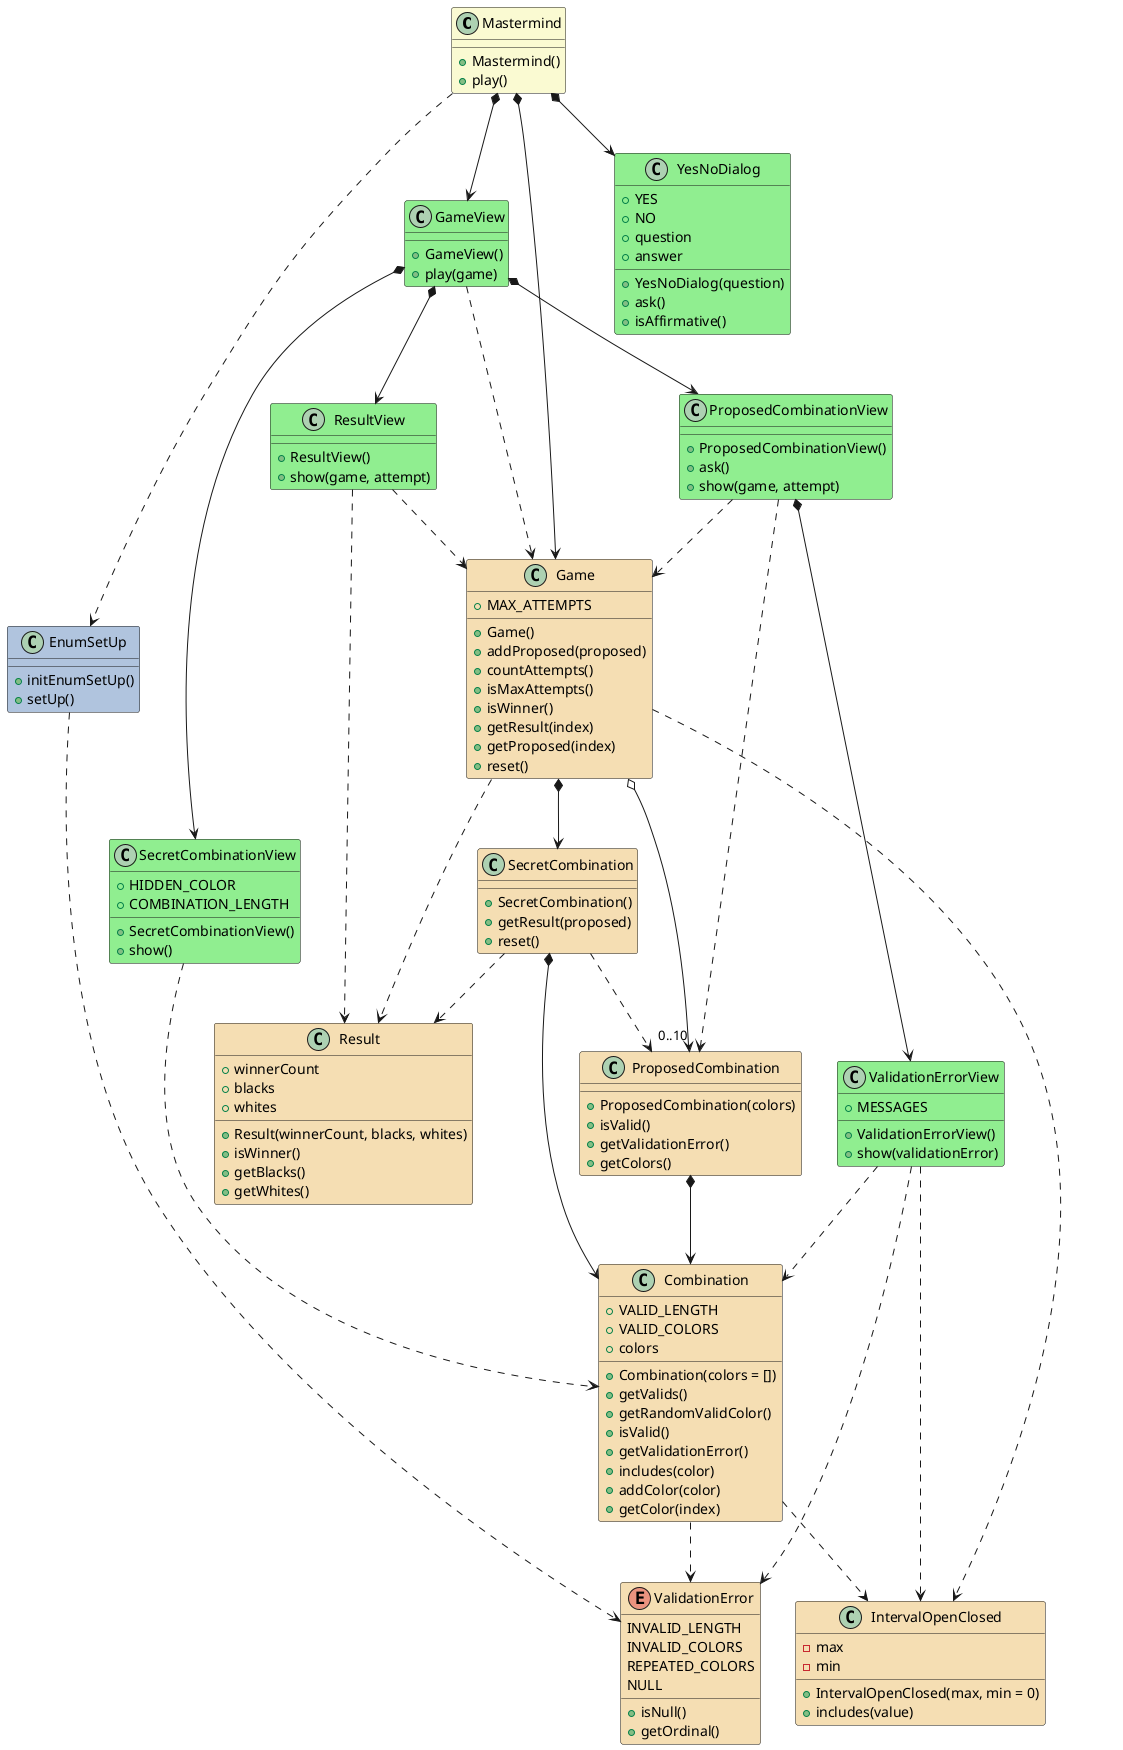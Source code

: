 @startuml analysis

class Mastermind #LightGoldenRodYellow {  

    + Mastermind()
    + play()    
}
Mastermind *--> GameView
Mastermind *--> YesNoDialog
Mastermind *--> Game
Mastermind ..> EnumSetUp

class GameView #LightGreen {

    + GameView()
    + play(game)
}
GameView *--> SecretCombinationView
GameView *--> ProposedCombinationView
GameView *--> ResultView
GameView ..> Game


class SecretCombinationView #LightGreen {
    + HIDDEN_COLOR
    + COMBINATION_LENGTH
    
    + SecretCombinationView()
    + show()
}
SecretCombinationView ..> Combination

class ProposedCombinationView #LightGreen {
    
    + ProposedCombinationView()
    + ask()
    + show(game, attempt)
}
ProposedCombinationView *--> ValidationErrorView
ProposedCombinationView ..> Game
ProposedCombinationView ..> ProposedCombination

class ValidationErrorView #LightGreen {

    + MESSAGES
    
    + ValidationErrorView()
    + show(validationError)
}
ValidationErrorView ..> ValidationError
ValidationErrorView ..> Combination
ValidationErrorView ..> IntervalOpenClosed

class ResultView #LightGreen {
    
    + ResultView()
    + show(game, attempt)
}
ResultView ..> Game
ResultView ..> Result

class Game #Wheat{
    + MAX_ATTEMPTS

    + Game()
    + addProposed(proposed)
    + countAttempts()  
    + isMaxAttempts()  
    + isWinner()      
    + getResult(index)
    + getProposed(index)        
    + reset()    
}
Game *--> SecretCombination
Game o--> "0..10" ProposedCombination
Game .down.> Result
Game ..> IntervalOpenClosed

class SecretCombination #Wheat{
    
    + SecretCombination()    
    + getResult(proposed)      
    + reset()

}
SecretCombination *-down-> Combination
SecretCombination .down.> ProposedCombination
SecretCombination .down.> Result

class Result #Wheat{
    + winnerCount
    + blacks
    + whites

    + Result(winnerCount, blacks, whites)
    + isWinner()
    + getBlacks()    
    + getWhites()    
}

class Combination #Wheat{
    + VALID_LENGTH
    + VALID_COLORS    
    + colors

    + Combination(colors = [])
    + getValids()
    + getRandomValidColor()
    + isValid()    
    + getValidationError()
    + includes(color)    
    + addColor(color)          
    + getColor(index)
}
Combination .down.> ValidationError
Combination ..> IntervalOpenClosed

enum ValidationError #Wheat{    
    INVALID_LENGTH
    INVALID_COLORS
    REPEATED_COLORS
    NULL

    + isNull()
    + getOrdinal()
}

class ProposedCombination #Wheat{

    + ProposedCombination(colors)
    + isValid()         
    + getValidationError()     
    + getColors()   
}
ProposedCombination *-down-> Combination 



class YesNoDialog #LightGreen {
    + YES
    + NO
    + question
    + answer    

    + YesNoDialog(question)
    + ask()
    + isAffirmative()
}

class EnumSetUp #LightSteelBlue {
    + initEnumSetUp()
    + setUp()
}
EnumSetUp ..> ValidationError

class IntervalOpenClosed #Wheat{
    - max
    - min

    + IntervalOpenClosed(max, min = 0)
    + includes(value)
}

@enduml